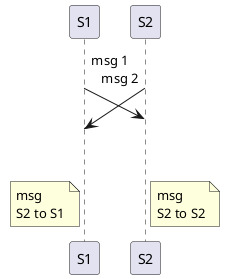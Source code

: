 @startuml

!pragma teoz true
S1 ->(30) S2 : msg 1\n
& S2 ->(40) S1 : msg 2

note left S1: msg\nS2 to S1
& note right S2: msg\nS2 to S2
@enduml